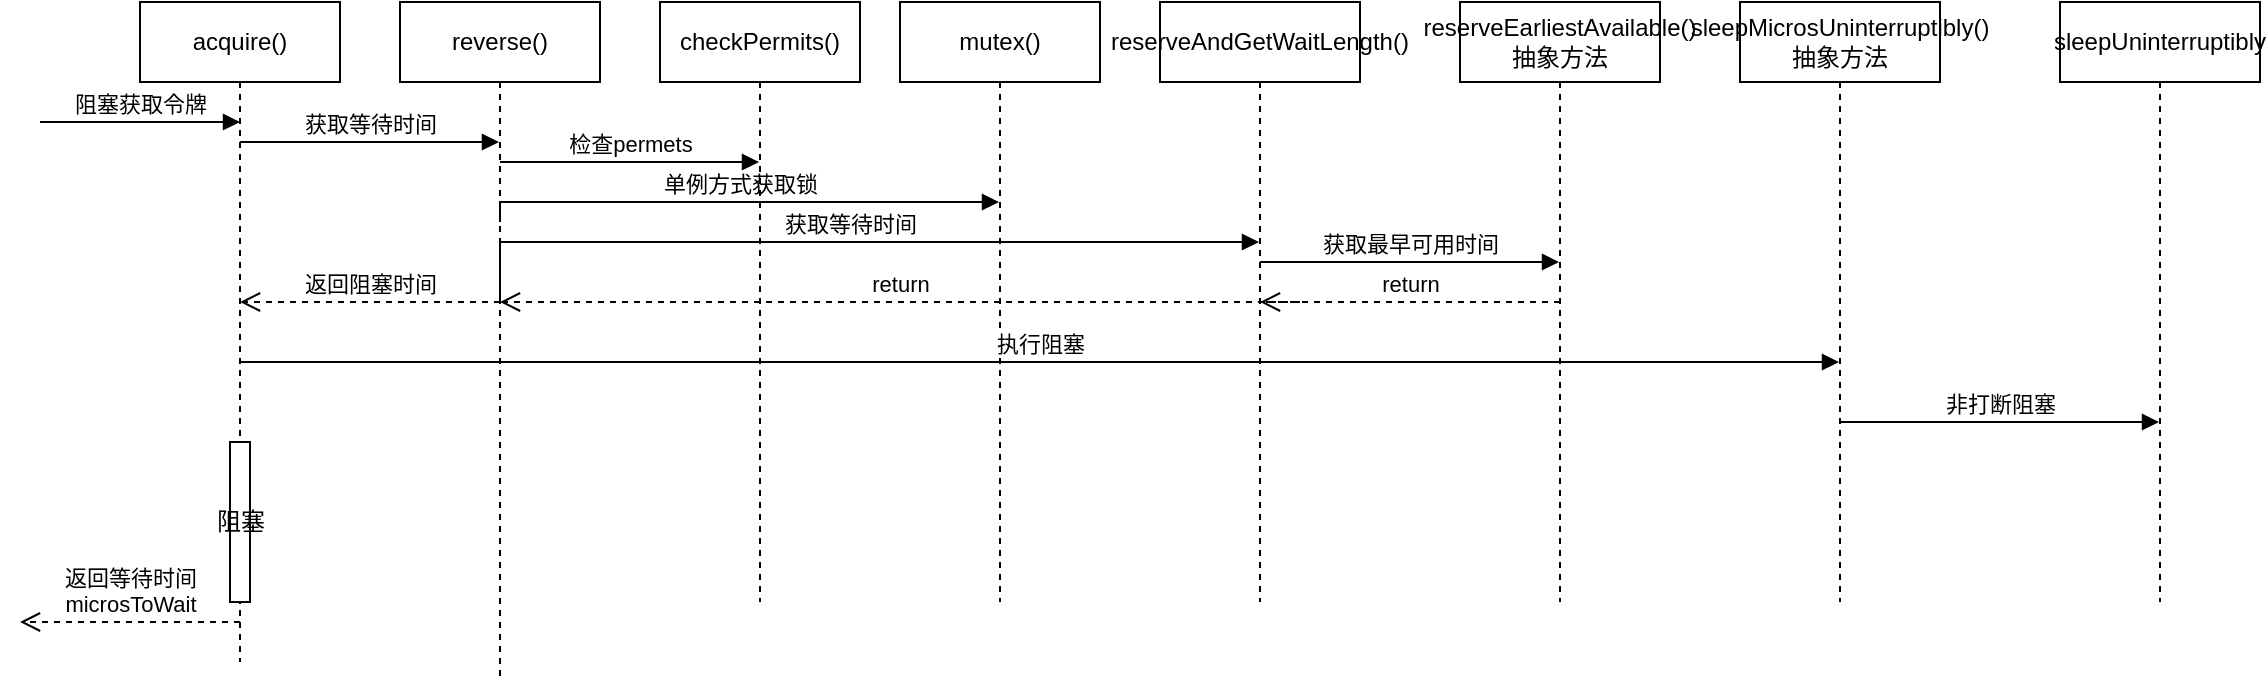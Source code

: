 <mxfile version="20.8.23" type="github">
  <diagram name="Page-1" id="2YBvvXClWsGukQMizWep">
    <mxGraphModel dx="2068" dy="530" grid="1" gridSize="10" guides="1" tooltips="1" connect="1" arrows="1" fold="1" page="1" pageScale="1" pageWidth="850" pageHeight="1100" math="0" shadow="0">
      <root>
        <mxCell id="0" />
        <mxCell id="1" parent="0" />
        <mxCell id="BzTV7QNFPkAEFTMii8ra-1" value="acquire()" style="shape=umlLifeline;perimeter=lifelinePerimeter;whiteSpace=wrap;html=1;container=1;dropTarget=0;collapsible=0;recursiveResize=0;outlineConnect=0;portConstraint=eastwest;newEdgeStyle={&quot;edgeStyle&quot;:&quot;elbowEdgeStyle&quot;,&quot;elbow&quot;:&quot;vertical&quot;,&quot;curved&quot;:0,&quot;rounded&quot;:0};" vertex="1" parent="1">
          <mxGeometry x="50" y="160" width="100" height="330" as="geometry" />
        </mxCell>
        <mxCell id="BzTV7QNFPkAEFTMii8ra-23" value="阻塞" style="html=1;points=[];perimeter=orthogonalPerimeter;outlineConnect=0;targetShapes=umlLifeline;portConstraint=eastwest;newEdgeStyle={&quot;edgeStyle&quot;:&quot;elbowEdgeStyle&quot;,&quot;elbow&quot;:&quot;vertical&quot;,&quot;curved&quot;:0,&quot;rounded&quot;:0};" vertex="1" parent="BzTV7QNFPkAEFTMii8ra-1">
          <mxGeometry x="45" y="220" width="10" height="80" as="geometry" />
        </mxCell>
        <mxCell id="BzTV7QNFPkAEFTMii8ra-4" value="reverse()" style="shape=umlLifeline;perimeter=lifelinePerimeter;whiteSpace=wrap;html=1;container=1;dropTarget=0;collapsible=0;recursiveResize=0;outlineConnect=0;portConstraint=eastwest;newEdgeStyle={&quot;edgeStyle&quot;:&quot;elbowEdgeStyle&quot;,&quot;elbow&quot;:&quot;vertical&quot;,&quot;curved&quot;:0,&quot;rounded&quot;:0};" vertex="1" parent="1">
          <mxGeometry x="180" y="160" width="100" height="340" as="geometry" />
        </mxCell>
        <mxCell id="BzTV7QNFPkAEFTMii8ra-5" value="检查permets" style="html=1;verticalAlign=bottom;endArrow=block;edgeStyle=elbowEdgeStyle;elbow=vertical;curved=0;rounded=0;" edge="1" parent="1" target="BzTV7QNFPkAEFTMii8ra-7">
          <mxGeometry width="80" relative="1" as="geometry">
            <mxPoint x="230" y="240" as="sourcePoint" />
            <mxPoint x="310" y="240" as="targetPoint" />
            <mxPoint as="offset" />
          </mxGeometry>
        </mxCell>
        <mxCell id="BzTV7QNFPkAEFTMii8ra-6" value="单例方式获取锁" style="html=1;verticalAlign=bottom;endArrow=block;edgeStyle=elbowEdgeStyle;elbow=vertical;curved=0;rounded=0;" edge="1" parent="1" target="BzTV7QNFPkAEFTMii8ra-9">
          <mxGeometry width="80" relative="1" as="geometry">
            <mxPoint x="230" y="270" as="sourcePoint" />
            <mxPoint x="310" y="270" as="targetPoint" />
            <Array as="points">
              <mxPoint x="430" y="260" />
            </Array>
          </mxGeometry>
        </mxCell>
        <mxCell id="BzTV7QNFPkAEFTMii8ra-7" value="checkPermits()" style="shape=umlLifeline;perimeter=lifelinePerimeter;whiteSpace=wrap;html=1;container=1;dropTarget=0;collapsible=0;recursiveResize=0;outlineConnect=0;portConstraint=eastwest;newEdgeStyle={&quot;edgeStyle&quot;:&quot;elbowEdgeStyle&quot;,&quot;elbow&quot;:&quot;vertical&quot;,&quot;curved&quot;:0,&quot;rounded&quot;:0};" vertex="1" parent="1">
          <mxGeometry x="310" y="160" width="100" height="300" as="geometry" />
        </mxCell>
        <mxCell id="BzTV7QNFPkAEFTMii8ra-8" value="获取等待时间" style="html=1;verticalAlign=bottom;endArrow=block;edgeStyle=elbowEdgeStyle;elbow=vertical;curved=0;rounded=0;" edge="1" parent="1" target="BzTV7QNFPkAEFTMii8ra-4">
          <mxGeometry width="80" relative="1" as="geometry">
            <mxPoint x="100" y="230" as="sourcePoint" />
            <mxPoint x="220" y="230" as="targetPoint" />
          </mxGeometry>
        </mxCell>
        <mxCell id="BzTV7QNFPkAEFTMii8ra-9" value="mutex()" style="shape=umlLifeline;perimeter=lifelinePerimeter;whiteSpace=wrap;html=1;container=1;dropTarget=0;collapsible=0;recursiveResize=0;outlineConnect=0;portConstraint=eastwest;newEdgeStyle={&quot;edgeStyle&quot;:&quot;elbowEdgeStyle&quot;,&quot;elbow&quot;:&quot;vertical&quot;,&quot;curved&quot;:0,&quot;rounded&quot;:0};" vertex="1" parent="1">
          <mxGeometry x="430" y="160" width="100" height="300" as="geometry" />
        </mxCell>
        <mxCell id="BzTV7QNFPkAEFTMii8ra-10" value="sleepMicrosUninterruptibly()&lt;br&gt;抽象方法" style="shape=umlLifeline;perimeter=lifelinePerimeter;whiteSpace=wrap;html=1;container=1;dropTarget=0;collapsible=0;recursiveResize=0;outlineConnect=0;portConstraint=eastwest;newEdgeStyle={&quot;edgeStyle&quot;:&quot;elbowEdgeStyle&quot;,&quot;elbow&quot;:&quot;vertical&quot;,&quot;curved&quot;:0,&quot;rounded&quot;:0};" vertex="1" parent="1">
          <mxGeometry x="850" y="160" width="100" height="300" as="geometry" />
        </mxCell>
        <mxCell id="BzTV7QNFPkAEFTMii8ra-12" value="执行阻塞" style="html=1;verticalAlign=bottom;endArrow=block;edgeStyle=elbowEdgeStyle;elbow=vertical;curved=0;rounded=0;" edge="1" parent="1" source="BzTV7QNFPkAEFTMii8ra-1" target="BzTV7QNFPkAEFTMii8ra-10">
          <mxGeometry x="0.001" width="80" relative="1" as="geometry">
            <mxPoint x="230" y="340" as="sourcePoint" />
            <mxPoint x="180" y="310" as="targetPoint" />
            <Array as="points">
              <mxPoint x="540" y="340" />
            </Array>
            <mxPoint as="offset" />
          </mxGeometry>
        </mxCell>
        <mxCell id="BzTV7QNFPkAEFTMii8ra-13" value="reserveAndGetWaitLength()" style="shape=umlLifeline;perimeter=lifelinePerimeter;whiteSpace=wrap;html=1;container=1;dropTarget=0;collapsible=0;recursiveResize=0;outlineConnect=0;portConstraint=eastwest;newEdgeStyle={&quot;edgeStyle&quot;:&quot;elbowEdgeStyle&quot;,&quot;elbow&quot;:&quot;vertical&quot;,&quot;curved&quot;:0,&quot;rounded&quot;:0};" vertex="1" parent="1">
          <mxGeometry x="560" y="160" width="100" height="300" as="geometry" />
        </mxCell>
        <mxCell id="BzTV7QNFPkAEFTMii8ra-14" value="reserveEarliestAvailable()抽象方法" style="shape=umlLifeline;perimeter=lifelinePerimeter;whiteSpace=wrap;html=1;container=1;dropTarget=0;collapsible=0;recursiveResize=0;outlineConnect=0;portConstraint=eastwest;newEdgeStyle={&quot;edgeStyle&quot;:&quot;elbowEdgeStyle&quot;,&quot;elbow&quot;:&quot;vertical&quot;,&quot;curved&quot;:0,&quot;rounded&quot;:0};" vertex="1" parent="1">
          <mxGeometry x="710" y="160" width="100" height="300" as="geometry" />
        </mxCell>
        <mxCell id="BzTV7QNFPkAEFTMii8ra-15" value="获取等待时间" style="html=1;verticalAlign=bottom;endArrow=block;edgeStyle=elbowEdgeStyle;elbow=vertical;curved=0;rounded=0;" edge="1" parent="1" target="BzTV7QNFPkAEFTMii8ra-13">
          <mxGeometry width="80" relative="1" as="geometry">
            <mxPoint x="230" y="310" as="sourcePoint" />
            <mxPoint x="310" y="310" as="targetPoint" />
            <Array as="points">
              <mxPoint x="340" y="280" />
              <mxPoint x="410" y="290" />
            </Array>
          </mxGeometry>
        </mxCell>
        <mxCell id="BzTV7QNFPkAEFTMii8ra-16" value="获取最早可用时间" style="html=1;verticalAlign=bottom;endArrow=block;edgeStyle=elbowEdgeStyle;elbow=vertical;curved=0;rounded=0;" edge="1" parent="1" target="BzTV7QNFPkAEFTMii8ra-14">
          <mxGeometry width="80" relative="1" as="geometry">
            <mxPoint x="610" y="290" as="sourcePoint" />
            <mxPoint x="690" y="290" as="targetPoint" />
          </mxGeometry>
        </mxCell>
        <mxCell id="BzTV7QNFPkAEFTMii8ra-17" value="return" style="html=1;verticalAlign=bottom;endArrow=open;dashed=1;endSize=8;edgeStyle=elbowEdgeStyle;elbow=vertical;curved=0;rounded=0;" edge="1" parent="1" target="BzTV7QNFPkAEFTMii8ra-13">
          <mxGeometry relative="1" as="geometry">
            <mxPoint x="760" y="310" as="sourcePoint" />
            <mxPoint x="690" y="310" as="targetPoint" />
          </mxGeometry>
        </mxCell>
        <mxCell id="BzTV7QNFPkAEFTMii8ra-18" value="return" style="html=1;verticalAlign=bottom;endArrow=open;dashed=1;endSize=8;edgeStyle=elbowEdgeStyle;elbow=vertical;curved=0;rounded=0;" edge="1" parent="1">
          <mxGeometry relative="1" as="geometry">
            <mxPoint x="630" y="310" as="sourcePoint" />
            <mxPoint x="230" y="310" as="targetPoint" />
          </mxGeometry>
        </mxCell>
        <mxCell id="BzTV7QNFPkAEFTMii8ra-19" value="返回等待时间&lt;br&gt;microsToWait" style="html=1;verticalAlign=bottom;endArrow=open;dashed=1;endSize=8;edgeStyle=elbowEdgeStyle;elbow=vertical;curved=0;rounded=0;" edge="1" parent="1">
          <mxGeometry relative="1" as="geometry">
            <mxPoint x="100" y="470" as="sourcePoint" />
            <mxPoint x="-10" y="470" as="targetPoint" />
            <mxPoint as="offset" />
          </mxGeometry>
        </mxCell>
        <mxCell id="BzTV7QNFPkAEFTMii8ra-20" value="sleepUninterruptibly" style="shape=umlLifeline;perimeter=lifelinePerimeter;whiteSpace=wrap;html=1;container=1;dropTarget=0;collapsible=0;recursiveResize=0;outlineConnect=0;portConstraint=eastwest;newEdgeStyle={&quot;edgeStyle&quot;:&quot;elbowEdgeStyle&quot;,&quot;elbow&quot;:&quot;vertical&quot;,&quot;curved&quot;:0,&quot;rounded&quot;:0};" vertex="1" parent="1">
          <mxGeometry x="1010" y="160" width="100" height="300" as="geometry" />
        </mxCell>
        <mxCell id="BzTV7QNFPkAEFTMii8ra-22" value="非打断阻塞" style="html=1;verticalAlign=bottom;endArrow=block;edgeStyle=elbowEdgeStyle;elbow=vertical;curved=0;rounded=0;" edge="1" parent="1" target="BzTV7QNFPkAEFTMii8ra-20">
          <mxGeometry x="0.003" width="80" relative="1" as="geometry">
            <mxPoint x="900" y="370" as="sourcePoint" />
            <mxPoint x="980" y="370" as="targetPoint" />
            <mxPoint as="offset" />
          </mxGeometry>
        </mxCell>
        <mxCell id="BzTV7QNFPkAEFTMii8ra-24" value="返回阻塞时间" style="html=1;verticalAlign=bottom;endArrow=open;dashed=1;endSize=8;edgeStyle=elbowEdgeStyle;elbow=vertical;curved=0;rounded=0;" edge="1" parent="1" target="BzTV7QNFPkAEFTMii8ra-1">
          <mxGeometry relative="1" as="geometry">
            <mxPoint x="230" y="310" as="sourcePoint" />
            <mxPoint x="150" y="310" as="targetPoint" />
          </mxGeometry>
        </mxCell>
        <mxCell id="BzTV7QNFPkAEFTMii8ra-25" value="阻塞获取令牌" style="html=1;verticalAlign=bottom;endArrow=block;edgeStyle=elbowEdgeStyle;elbow=vertical;curved=0;rounded=0;" edge="1" parent="1">
          <mxGeometry width="80" relative="1" as="geometry">
            <mxPoint y="220" as="sourcePoint" />
            <mxPoint x="100" y="220" as="targetPoint" />
          </mxGeometry>
        </mxCell>
      </root>
    </mxGraphModel>
  </diagram>
</mxfile>
